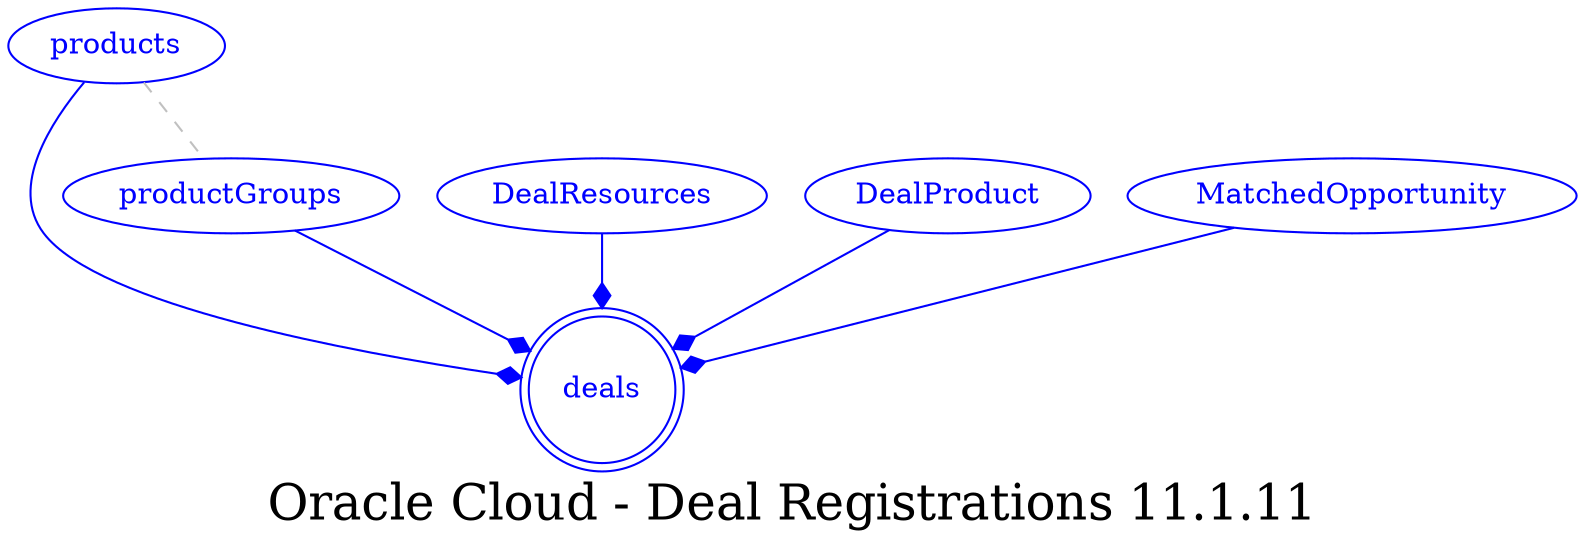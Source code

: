 digraph LexiconGraph {
graph[label="Oracle Cloud - Deal Registrations 11.1.11", fontsize=24]
splines=true
"deals" [color=blue, fontcolor=blue, shape=doublecircle]
"productGroups" -> "deals" [color=blue, fontcolor=blue, arrowhead=diamond, arrowtail=none]
"productGroups" [color=blue, fontcolor=blue, shape=ellipse]
"products" -> "productGroups" [color=grey, fontcolor=grey, arrowhead=none, arrowtail=none, style=dashed]
"DealResources" -> "deals" [color=blue, fontcolor=blue, arrowhead=diamond, arrowtail=none]
"DealResources" [color=blue, fontcolor=blue, shape=ellipse]
"DealProduct" -> "deals" [color=blue, fontcolor=blue, arrowhead=diamond, arrowtail=none]
"DealProduct" [color=blue, fontcolor=blue, shape=ellipse]
"products" -> "deals" [color=blue, fontcolor=blue, arrowhead=diamond, arrowtail=none]
"products" [color=blue, fontcolor=blue, shape=ellipse]
"MatchedOpportunity" -> "deals" [color=blue, fontcolor=blue, arrowhead=diamond, arrowtail=none]
"MatchedOpportunity" [color=blue, fontcolor=blue, shape=ellipse]
}
